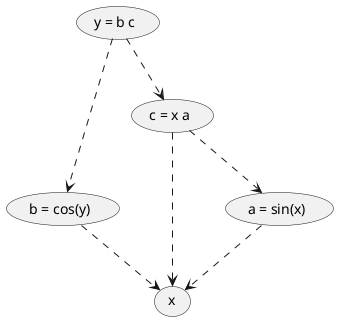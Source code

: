 @startuml example-nodes

usecase "x" as x

usecase "a = sin(x)" as a
a ..> x

usecase "b = cos(y)" as b
b ..> x

usecase "c = x a" as c
c ..> x
c ..> a

usecase "y = b c" as y
y ..> b
y ..> c

@enduml
